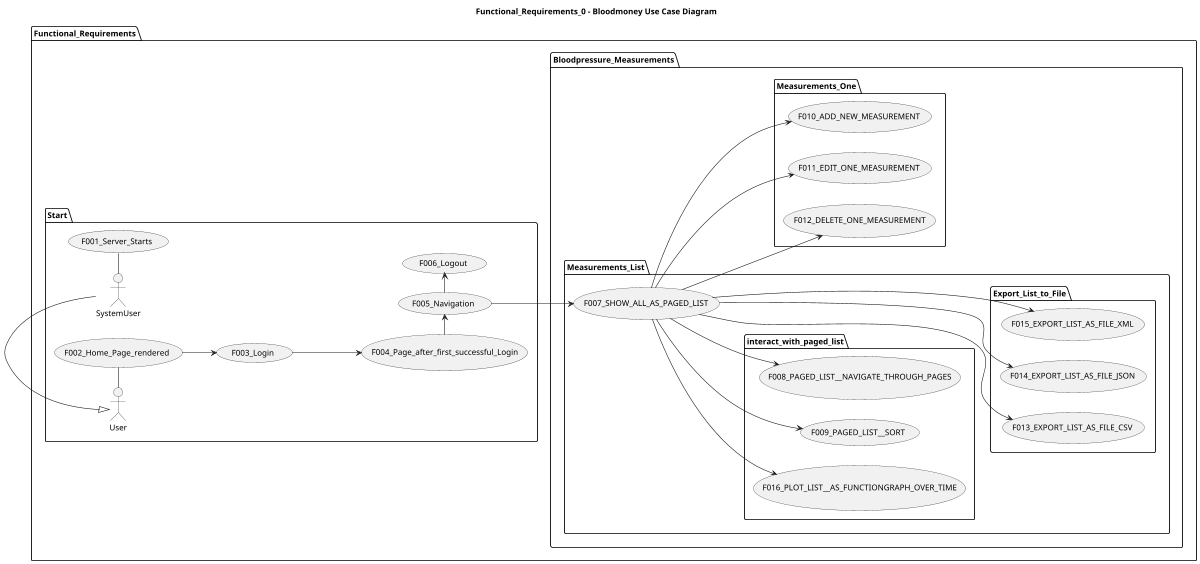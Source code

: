 @startuml

title Functional_Requirements_0 - Bloodmoney Use Case Diagram

left to right direction
'top to bottom direction

'https://plantuml.com/use-case-diagram

scale 1200 width

package Functional_Requirements {

  package Start {
    SystemUser - (F001_Server_Starts)
    User - (F002_Home_Page_rendered)
    (F002_Home_Page_rendered) --> (F003_Login)
    (F003_Login) ---> (F004_Page_after_first_successful_Login)
    (F004_Page_after_first_successful_Login) -> (F005_Navigation)
    (F005_Navigation) -> (F006_Logout)

    User <|- SystemUser
  }

  package Bloodpressure_Measurements {

    package Measurements_List {
          (F005_Navigation) --> (F007_SHOW_ALL_AS_PAGED_LIST)
          package interact_with_paged_list {
              (F007_SHOW_ALL_AS_PAGED_LIST) --> (F008_PAGED_LIST__NAVIGATE_THROUGH_PAGES)
              (F007_SHOW_ALL_AS_PAGED_LIST) --> (F009_PAGED_LIST__SORT)
              (F007_SHOW_ALL_AS_PAGED_LIST) --> (F016_PLOT_LIST__AS_FUNCTIONGRAPH_OVER_TIME)
          }
          package Export_List_to_File {
              (F007_SHOW_ALL_AS_PAGED_LIST) ---> (F013_EXPORT_LIST_AS_FILE_CSV)
              (F007_SHOW_ALL_AS_PAGED_LIST) ---> (F014_EXPORT_LIST_AS_FILE_JSON)
              (F007_SHOW_ALL_AS_PAGED_LIST) ---> (F015_EXPORT_LIST_AS_FILE_XML)
          }
    }
    package Measurements_One {
        (F007_SHOW_ALL_AS_PAGED_LIST) --> (F010_ADD_NEW_MEASUREMENT)
        (F007_SHOW_ALL_AS_PAGED_LIST) --> (F011_EDIT_ONE_MEASUREMENT)
        (F007_SHOW_ALL_AS_PAGED_LIST) --> (F012_DELETE_ONE_MEASUREMENT)
    }
  }
}
@enduml
